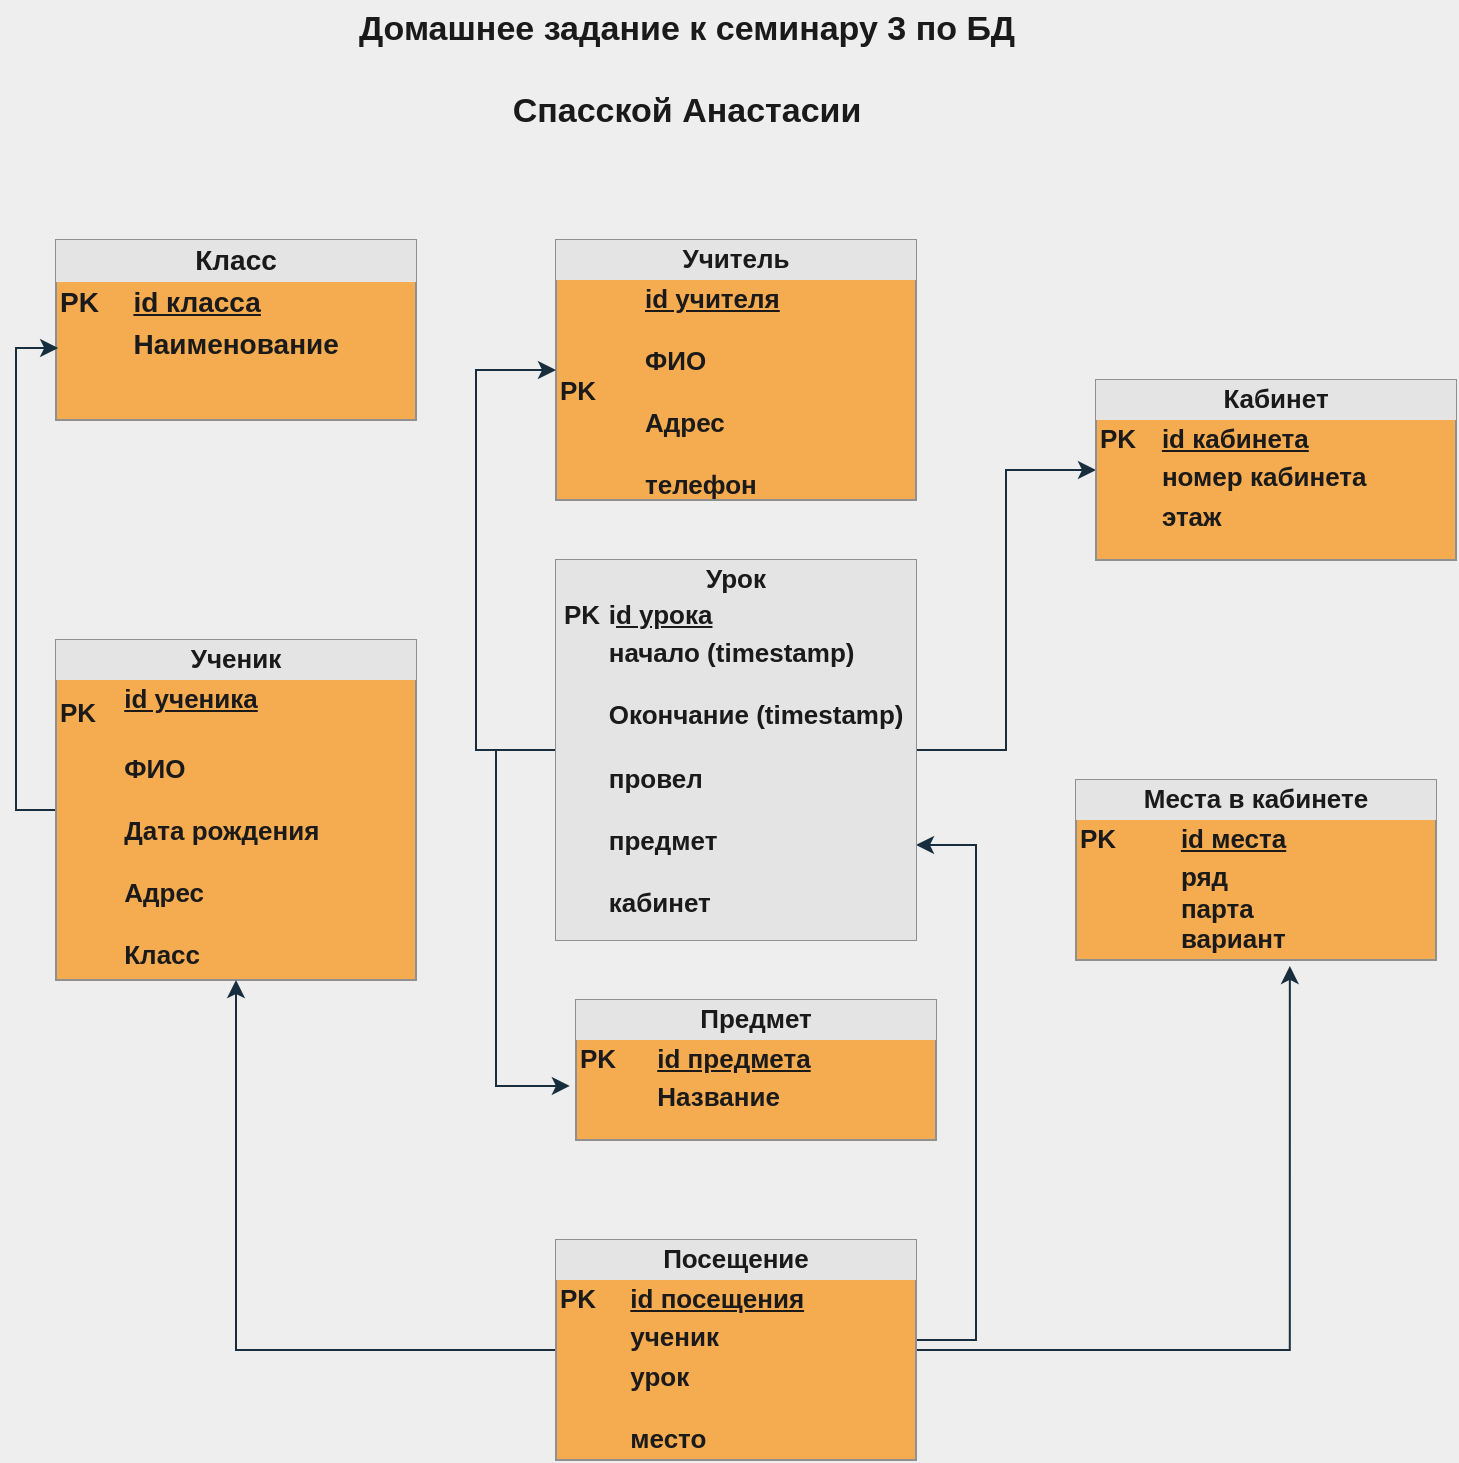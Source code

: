 <mxfile version="20.3.2" type="github">
  <diagram id="C5RBs43oDa-KdzZeNtuy" name="Page-1">
    <mxGraphModel dx="1239" dy="699" grid="1" gridSize="10" guides="1" tooltips="1" connect="1" arrows="1" fold="1" page="1" pageScale="1" pageWidth="827" pageHeight="1169" background="#EEEEEE" math="0" shadow="0">
      <root>
        <mxCell id="WIyWlLk6GJQsqaUBKTNV-0" />
        <mxCell id="WIyWlLk6GJQsqaUBKTNV-1" parent="WIyWlLk6GJQsqaUBKTNV-0" />
        <mxCell id="BFJVVlNyfMd8_RevzyIu-11" value="&lt;div style=&quot;text-align: center; box-sizing: border-box; width: 100%; background: rgb(228, 228, 228); padding: 2px; font-size: 14px;&quot;&gt;Класс&lt;/div&gt;&lt;table style=&quot;width: 100%; font-size: 14px;&quot; cellpadding=&quot;2&quot; cellspacing=&quot;0&quot;&gt;&lt;tbody style=&quot;font-size: 14px;&quot;&gt;&lt;tr style=&quot;font-size: 14px;&quot;&gt;&lt;td style=&quot;font-size: 14px;&quot;&gt;PK&amp;nbsp;&lt;/td&gt;&lt;td style=&quot;font-size: 14px;&quot;&gt;&lt;u&gt;id класса&lt;/u&gt;&lt;/td&gt;&lt;/tr&gt;&lt;tr style=&quot;font-size: 14px;&quot;&gt;&lt;td style=&quot;font-size: 14px;&quot;&gt;&lt;br style=&quot;font-size: 14px;&quot;&gt;&lt;/td&gt;&lt;td style=&quot;font-size: 14px;&quot;&gt;Наименование&lt;/td&gt;&lt;/tr&gt;&lt;/tbody&gt;&lt;/table&gt;" style="verticalAlign=top;align=left;overflow=fill;html=1;fontStyle=1;fontSize=14;fillColor=#F5AB50;strokeColor=#909090;fontColor=#1A1A1A;" vertex="1" parent="WIyWlLk6GJQsqaUBKTNV-1">
          <mxGeometry x="40" y="120" width="180" height="90" as="geometry" />
        </mxCell>
        <mxCell id="BFJVVlNyfMd8_RevzyIu-14" style="edgeStyle=orthogonalEdgeStyle;rounded=0;orthogonalLoop=1;jettySize=auto;html=1;entryX=0.006;entryY=0.6;entryDx=0;entryDy=0;entryPerimeter=0;strokeColor=#182E3E;fontSize=13;fontColor=#1A1A1A;labelBackgroundColor=#EEEEEE;" edge="1" parent="WIyWlLk6GJQsqaUBKTNV-1" source="BFJVVlNyfMd8_RevzyIu-12" target="BFJVVlNyfMd8_RevzyIu-11">
          <mxGeometry relative="1" as="geometry">
            <Array as="points">
              <mxPoint x="20" y="405" />
              <mxPoint x="20" y="174" />
            </Array>
          </mxGeometry>
        </mxCell>
        <mxCell id="BFJVVlNyfMd8_RevzyIu-12" value="&lt;div style=&quot;text-align: center; box-sizing: border-box; width: 100%; background: rgb(228, 228, 228); padding: 2px; font-size: 13px;&quot;&gt;Ученик&lt;/div&gt;&lt;table style=&quot;width: 100%; font-size: 13px;&quot; cellpadding=&quot;2&quot; cellspacing=&quot;0&quot;&gt;&lt;tbody style=&quot;font-size: 13px;&quot;&gt;&lt;tr style=&quot;font-size: 13px;&quot;&gt;&lt;td style=&quot;font-size: 13px;&quot;&gt;PK&lt;/td&gt;&lt;td style=&quot;font-size: 13px;&quot;&gt;&lt;u&gt;id ученика&lt;/u&gt;&lt;br&gt;&lt;br&gt;&lt;/td&gt;&lt;/tr&gt;&lt;tr style=&quot;font-size: 13px;&quot;&gt;&lt;td style=&quot;font-size: 13px;&quot;&gt;&lt;br style=&quot;font-size: 13px;&quot;&gt;&lt;/td&gt;&lt;td style=&quot;font-size: 13px;&quot;&gt;ФИО&lt;br style=&quot;font-size: 13px;&quot;&gt;&lt;br style=&quot;font-size: 13px;&quot;&gt;Дата рождения&lt;br style=&quot;font-size: 13px;&quot;&gt;&lt;br style=&quot;font-size: 13px;&quot;&gt;Адрес&lt;br style=&quot;font-size: 13px;&quot;&gt;&lt;br style=&quot;font-size: 13px;&quot;&gt;Класс&lt;/td&gt;&lt;/tr&gt;&lt;tr style=&quot;font-size: 13px;&quot;&gt;&lt;td style=&quot;font-size: 13px;&quot;&gt;&lt;br style=&quot;font-size: 13px;&quot;&gt;&lt;/td&gt;&lt;td style=&quot;font-size: 13px;&quot;&gt;&lt;br style=&quot;font-size: 13px;&quot;&gt;&lt;/td&gt;&lt;/tr&gt;&lt;/tbody&gt;&lt;/table&gt;" style="verticalAlign=top;align=left;overflow=fill;html=1;strokeColor=#909090;fontColor=#1A1A1A;fillColor=#F5AB50;fontStyle=1;fontSize=13;" vertex="1" parent="WIyWlLk6GJQsqaUBKTNV-1">
          <mxGeometry x="40" y="320" width="180" height="170" as="geometry" />
        </mxCell>
        <mxCell id="BFJVVlNyfMd8_RevzyIu-15" value="&lt;div style=&quot;text-align: center; box-sizing: border-box; width: 100%; background: rgb(228, 228, 228); padding: 2px;&quot;&gt;&lt;b&gt;&lt;font style=&quot;font-size: 13px;&quot;&gt;Учитель&lt;/font&gt;&lt;/b&gt;&lt;/div&gt;&lt;table style=&quot;width:100%;font-size:1em;&quot; cellpadding=&quot;2&quot; cellspacing=&quot;0&quot;&gt;&lt;tbody&gt;&lt;tr&gt;&lt;td&gt;&lt;b&gt;PK&lt;/b&gt;&lt;u&gt;&lt;br&gt;&lt;/u&gt;&lt;/td&gt;&lt;td&gt;&lt;b&gt;&lt;font style=&quot;font-size: 13px;&quot;&gt;&lt;u&gt;id учителя&lt;/u&gt;&lt;br&gt;&lt;br&gt;ФИО&lt;br&gt;&lt;br&gt;Адрес&lt;br&gt;&lt;br&gt;телефон&lt;/font&gt;&lt;/b&gt;&lt;/td&gt;&lt;/tr&gt;&lt;tr&gt;&lt;td&gt;&lt;b&gt;&lt;font style=&quot;font-size: 13px;&quot;&gt;&lt;br&gt;&lt;/font&gt;&lt;/b&gt;&lt;/td&gt;&lt;td&gt;&lt;br&gt;&lt;/td&gt;&lt;/tr&gt;&lt;/tbody&gt;&lt;/table&gt;" style="verticalAlign=top;align=left;overflow=fill;html=1;strokeColor=#909090;fontSize=13;fontColor=#1A1A1A;fillColor=#F5AB50;" vertex="1" parent="WIyWlLk6GJQsqaUBKTNV-1">
          <mxGeometry x="290" y="120" width="180" height="130" as="geometry" />
        </mxCell>
        <mxCell id="BFJVVlNyfMd8_RevzyIu-23" style="edgeStyle=orthogonalEdgeStyle;rounded=0;orthogonalLoop=1;jettySize=auto;html=1;entryX=0.5;entryY=1;entryDx=0;entryDy=0;strokeColor=#182E3E;fontSize=13;fontColor=#1A1A1A;labelBackgroundColor=#EEEEEE;" edge="1" parent="WIyWlLk6GJQsqaUBKTNV-1" source="BFJVVlNyfMd8_RevzyIu-16" target="BFJVVlNyfMd8_RevzyIu-12">
          <mxGeometry relative="1" as="geometry" />
        </mxCell>
        <mxCell id="BFJVVlNyfMd8_RevzyIu-28" style="edgeStyle=orthogonalEdgeStyle;rounded=0;orthogonalLoop=1;jettySize=auto;html=1;entryX=1;entryY=0.75;entryDx=0;entryDy=0;strokeColor=#182E3E;fontSize=13;fontColor=#1A1A1A;labelBackgroundColor=#EEEEEE;" edge="1" parent="WIyWlLk6GJQsqaUBKTNV-1" source="BFJVVlNyfMd8_RevzyIu-16" target="BFJVVlNyfMd8_RevzyIu-18">
          <mxGeometry relative="1" as="geometry">
            <Array as="points">
              <mxPoint x="500" y="670" />
              <mxPoint x="500" y="423" />
            </Array>
          </mxGeometry>
        </mxCell>
        <mxCell id="BFJVVlNyfMd8_RevzyIu-30" style="edgeStyle=orthogonalEdgeStyle;rounded=0;orthogonalLoop=1;jettySize=auto;html=1;entryX=0.594;entryY=1.033;entryDx=0;entryDy=0;entryPerimeter=0;strokeColor=#182E3E;fontSize=13;fontColor=#1A1A1A;labelBackgroundColor=#EEEEEE;" edge="1" parent="WIyWlLk6GJQsqaUBKTNV-1" source="BFJVVlNyfMd8_RevzyIu-16" target="BFJVVlNyfMd8_RevzyIu-24">
          <mxGeometry relative="1" as="geometry" />
        </mxCell>
        <mxCell id="BFJVVlNyfMd8_RevzyIu-16" value="&lt;div style=&quot;text-align: center; box-sizing: border-box; width: 100%; background: rgb(228, 228, 228); padding: 2px;&quot;&gt;&lt;b&gt;Посещение&lt;/b&gt;&lt;/div&gt;&lt;table style=&quot;width: 100%; font-size: 1em;&quot; cellpadding=&quot;2&quot; cellspacing=&quot;0&quot;&gt;&lt;tbody&gt;&lt;tr&gt;&lt;td&gt;&lt;b&gt;PK&lt;/b&gt;&lt;/td&gt;&lt;td&gt;&lt;b&gt;&lt;u&gt;id посещения&lt;/u&gt;&lt;/b&gt;&lt;/td&gt;&lt;/tr&gt;&lt;tr&gt;&lt;td&gt;&lt;br&gt;&lt;/td&gt;&lt;td&gt;&lt;b&gt;ученик&lt;br&gt;&lt;/b&gt;&lt;/td&gt;&lt;/tr&gt;&lt;tr&gt;&lt;td&gt;&lt;/td&gt;&lt;td&gt;&lt;b&gt;урок&lt;br&gt;&lt;br&gt;место&lt;/b&gt;&lt;/td&gt;&lt;/tr&gt;&lt;/tbody&gt;&lt;/table&gt;" style="verticalAlign=top;align=left;overflow=fill;html=1;strokeColor=#909090;fontSize=13;fontColor=#1A1A1A;fillColor=#F5AB50;" vertex="1" parent="WIyWlLk6GJQsqaUBKTNV-1">
          <mxGeometry x="290" y="620" width="180" height="110" as="geometry" />
        </mxCell>
        <mxCell id="BFJVVlNyfMd8_RevzyIu-21" style="edgeStyle=orthogonalEdgeStyle;rounded=0;orthogonalLoop=1;jettySize=auto;html=1;entryX=0;entryY=0.5;entryDx=0;entryDy=0;strokeColor=#182E3E;fontSize=13;fontColor=#1A1A1A;labelBackgroundColor=#EEEEEE;" edge="1" parent="WIyWlLk6GJQsqaUBKTNV-1" source="BFJVVlNyfMd8_RevzyIu-18" target="BFJVVlNyfMd8_RevzyIu-15">
          <mxGeometry relative="1" as="geometry">
            <Array as="points">
              <mxPoint x="250" y="375" />
              <mxPoint x="250" y="185" />
            </Array>
          </mxGeometry>
        </mxCell>
        <mxCell id="BFJVVlNyfMd8_RevzyIu-27" style="edgeStyle=orthogonalEdgeStyle;rounded=0;orthogonalLoop=1;jettySize=auto;html=1;entryX=-0.017;entryY=0.614;entryDx=0;entryDy=0;entryPerimeter=0;strokeColor=#182E3E;fontSize=13;fontColor=#1A1A1A;labelBackgroundColor=#EEEEEE;" edge="1" parent="WIyWlLk6GJQsqaUBKTNV-1" source="BFJVVlNyfMd8_RevzyIu-18" target="BFJVVlNyfMd8_RevzyIu-20">
          <mxGeometry relative="1" as="geometry">
            <Array as="points">
              <mxPoint x="260" y="375" />
              <mxPoint x="260" y="543" />
            </Array>
          </mxGeometry>
        </mxCell>
        <mxCell id="BFJVVlNyfMd8_RevzyIu-29" style="edgeStyle=orthogonalEdgeStyle;rounded=0;orthogonalLoop=1;jettySize=auto;html=1;entryX=0;entryY=0.5;entryDx=0;entryDy=0;strokeColor=#182E3E;fontSize=13;fontColor=#1A1A1A;labelBackgroundColor=#EEEEEE;" edge="1" parent="WIyWlLk6GJQsqaUBKTNV-1" source="BFJVVlNyfMd8_RevzyIu-18" target="BFJVVlNyfMd8_RevzyIu-19">
          <mxGeometry relative="1" as="geometry" />
        </mxCell>
        <mxCell id="BFJVVlNyfMd8_RevzyIu-18" value="&lt;div style=&quot;box-sizing:border-box;width:100%;background:#e4e4e4;padding:2px;&quot;&gt;&lt;div style=&quot;text-align: center;&quot;&gt;Урок&lt;/div&gt;&lt;table style=&quot;background-color: initial; font-size: 1em; width: 100%;&quot; cellpadding=&quot;2&quot; cellspacing=&quot;0&quot;&gt;&lt;tbody&gt;&lt;tr&gt;&lt;td&gt;PK&lt;/td&gt;&lt;td&gt;i&lt;u&gt;d урока&lt;/u&gt;&lt;br&gt;&lt;/td&gt;&lt;/tr&gt;&lt;tr&gt;&lt;td&gt;&lt;br&gt;&lt;/td&gt;&lt;td&gt;начало (timestamp)&lt;br&gt;&lt;br&gt;Окончание (timestamp)&lt;br&gt;&lt;br&gt;провел&lt;br&gt;&lt;br&gt;предмет&lt;br&gt;&lt;br&gt;кабинет&lt;br&gt;&lt;br&gt;&lt;/td&gt;&lt;/tr&gt;&lt;tr&gt;&lt;td&gt;&lt;/td&gt;&lt;td&gt;&lt;br&gt;&lt;/td&gt;&lt;/tr&gt;&lt;/tbody&gt;&lt;/table&gt;&lt;/div&gt;" style="verticalAlign=top;align=left;overflow=fill;html=1;strokeColor=#909090;fontSize=13;fontColor=#1A1A1A;fillColor=#F5AB50;fontStyle=1" vertex="1" parent="WIyWlLk6GJQsqaUBKTNV-1">
          <mxGeometry x="290" y="280" width="180" height="190" as="geometry" />
        </mxCell>
        <mxCell id="BFJVVlNyfMd8_RevzyIu-19" value="&lt;div style=&quot;text-align: center; box-sizing: border-box; width: 100%; background: rgb(228, 228, 228); padding: 2px;&quot;&gt;&lt;b&gt;Кабинет&lt;/b&gt;&lt;/div&gt;&lt;table style=&quot;width:100%;font-size:1em;&quot; cellpadding=&quot;2&quot; cellspacing=&quot;0&quot;&gt;&lt;tbody&gt;&lt;tr&gt;&lt;td&gt;&lt;b&gt;PK&lt;/b&gt;&lt;/td&gt;&lt;td&gt;&lt;u&gt;&lt;b&gt;id кабинета&lt;/b&gt;&lt;/u&gt;&lt;/td&gt;&lt;/tr&gt;&lt;tr&gt;&lt;td&gt;&lt;b&gt;&lt;br&gt;&lt;/b&gt;&lt;/td&gt;&lt;td&gt;&lt;b&gt;номер кабинета&lt;/b&gt;&lt;/td&gt;&lt;/tr&gt;&lt;tr&gt;&lt;td&gt;&lt;/td&gt;&lt;td&gt;&lt;b&gt;этаж&lt;/b&gt;&lt;/td&gt;&lt;/tr&gt;&lt;/tbody&gt;&lt;/table&gt;" style="verticalAlign=top;align=left;overflow=fill;html=1;strokeColor=#909090;fontSize=13;fontColor=#1A1A1A;fillColor=#F5AB50;" vertex="1" parent="WIyWlLk6GJQsqaUBKTNV-1">
          <mxGeometry x="560" y="190" width="180" height="90" as="geometry" />
        </mxCell>
        <mxCell id="BFJVVlNyfMd8_RevzyIu-20" value="&lt;div style=&quot;text-align: center; box-sizing: border-box; width: 100%; background: rgb(228, 228, 228); padding: 2px;&quot;&gt;Предмет&lt;/div&gt;&lt;table style=&quot;width: 100%; font-size: 1em;&quot; cellpadding=&quot;2&quot; cellspacing=&quot;0&quot;&gt;&lt;tbody&gt;&lt;tr&gt;&lt;td&gt;PK&lt;/td&gt;&lt;td&gt;&lt;u&gt;id предмета&lt;/u&gt;&lt;/td&gt;&lt;/tr&gt;&lt;tr&gt;&lt;td&gt;&lt;br&gt;&lt;/td&gt;&lt;td&gt;Название&lt;/td&gt;&lt;/tr&gt;&lt;/tbody&gt;&lt;/table&gt;" style="verticalAlign=top;align=left;overflow=fill;html=1;strokeColor=#909090;fontSize=13;fontColor=#1A1A1A;fillColor=#F5AB50;fontStyle=1" vertex="1" parent="WIyWlLk6GJQsqaUBKTNV-1">
          <mxGeometry x="300" y="500" width="180" height="70" as="geometry" />
        </mxCell>
        <mxCell id="BFJVVlNyfMd8_RevzyIu-24" value="&lt;div style=&quot;text-align: center; box-sizing: border-box; width: 100%; background: rgb(228, 228, 228); padding: 2px;&quot;&gt;&lt;b&gt;Места в кабинете&lt;/b&gt;&lt;/div&gt;&lt;table style=&quot;width:100%;font-size:1em;&quot; cellpadding=&quot;2&quot; cellspacing=&quot;0&quot;&gt;&lt;tbody&gt;&lt;tr&gt;&lt;td&gt;&lt;b&gt;PK&lt;/b&gt;&lt;/td&gt;&lt;td&gt;&lt;u&gt;&lt;b&gt;id места&lt;/b&gt;&lt;/u&gt;&lt;/td&gt;&lt;/tr&gt;&lt;tr&gt;&lt;td&gt;&lt;b&gt;&lt;br&gt;&lt;/b&gt;&lt;/td&gt;&lt;td&gt;&lt;b&gt;ряд&lt;br&gt;парта&lt;br&gt;вариант&lt;/b&gt;&lt;/td&gt;&lt;/tr&gt;&lt;/tbody&gt;&lt;/table&gt;" style="verticalAlign=top;align=left;overflow=fill;html=1;strokeColor=#909090;fontSize=13;fontColor=#1A1A1A;fillColor=#F5AB50;" vertex="1" parent="WIyWlLk6GJQsqaUBKTNV-1">
          <mxGeometry x="550" y="390" width="180" height="90" as="geometry" />
        </mxCell>
        <mxCell id="BFJVVlNyfMd8_RevzyIu-31" value="Домашнее задание к семинару 3 по БД&lt;br style=&quot;font-size: 17px;&quot;&gt;&lt;br style=&quot;font-size: 17px;&quot;&gt;Спасской Анастасии" style="text;html=1;align=center;verticalAlign=middle;resizable=0;points=[];autosize=1;strokeColor=none;fillColor=none;fontColor=#1A1A1A;fontStyle=1;fontSize=17;" vertex="1" parent="WIyWlLk6GJQsqaUBKTNV-1">
          <mxGeometry x="180" width="350" height="70" as="geometry" />
        </mxCell>
      </root>
    </mxGraphModel>
  </diagram>
</mxfile>
